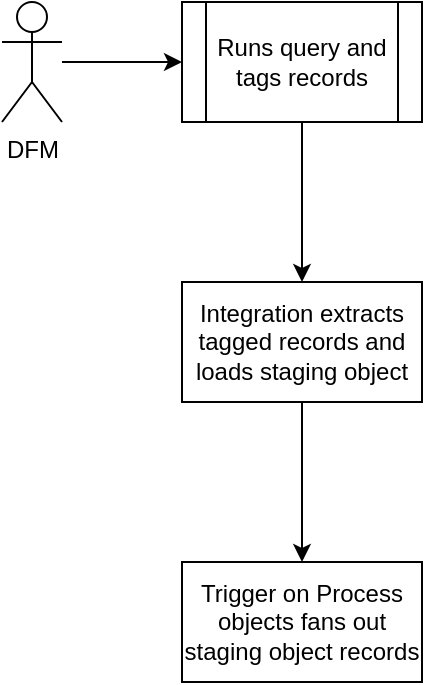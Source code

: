 <mxfile version="24.8.6">
  <diagram name="Page-1" id="42Lr2loaiTtVthXTXAmo">
    <mxGraphModel dx="1026" dy="684" grid="1" gridSize="10" guides="1" tooltips="1" connect="1" arrows="1" fold="1" page="1" pageScale="1" pageWidth="827" pageHeight="1169" math="0" shadow="0">
      <root>
        <mxCell id="0" />
        <mxCell id="1" parent="0" />
        <mxCell id="riKXNj-_bwT1J5fzZDnG-7" value="" style="edgeStyle=orthogonalEdgeStyle;rounded=0;orthogonalLoop=1;jettySize=auto;html=1;" edge="1" parent="1" source="riKXNj-_bwT1J5fzZDnG-1" target="riKXNj-_bwT1J5fzZDnG-6">
          <mxGeometry relative="1" as="geometry" />
        </mxCell>
        <mxCell id="riKXNj-_bwT1J5fzZDnG-1" value="Runs query and tags records" style="shape=process;whiteSpace=wrap;html=1;backgroundOutline=1;" vertex="1" parent="1">
          <mxGeometry x="180" y="180" width="120" height="60" as="geometry" />
        </mxCell>
        <mxCell id="riKXNj-_bwT1J5fzZDnG-3" value="" style="edgeStyle=orthogonalEdgeStyle;rounded=0;orthogonalLoop=1;jettySize=auto;html=1;" edge="1" parent="1" source="riKXNj-_bwT1J5fzZDnG-2" target="riKXNj-_bwT1J5fzZDnG-1">
          <mxGeometry relative="1" as="geometry" />
        </mxCell>
        <mxCell id="riKXNj-_bwT1J5fzZDnG-2" value="DFM" style="shape=umlActor;verticalLabelPosition=bottom;verticalAlign=top;html=1;outlineConnect=0;" vertex="1" parent="1">
          <mxGeometry x="90" y="180" width="30" height="60" as="geometry" />
        </mxCell>
        <mxCell id="riKXNj-_bwT1J5fzZDnG-9" value="" style="edgeStyle=orthogonalEdgeStyle;rounded=0;orthogonalLoop=1;jettySize=auto;html=1;" edge="1" parent="1" source="riKXNj-_bwT1J5fzZDnG-6" target="riKXNj-_bwT1J5fzZDnG-8">
          <mxGeometry relative="1" as="geometry" />
        </mxCell>
        <mxCell id="riKXNj-_bwT1J5fzZDnG-6" value="Integration extracts tagged records and loads staging object" style="whiteSpace=wrap;html=1;" vertex="1" parent="1">
          <mxGeometry x="180" y="320" width="120" height="60" as="geometry" />
        </mxCell>
        <mxCell id="riKXNj-_bwT1J5fzZDnG-8" value="Trigger on Process objects fans out staging object records" style="whiteSpace=wrap;html=1;" vertex="1" parent="1">
          <mxGeometry x="180" y="460" width="120" height="60" as="geometry" />
        </mxCell>
      </root>
    </mxGraphModel>
  </diagram>
</mxfile>
